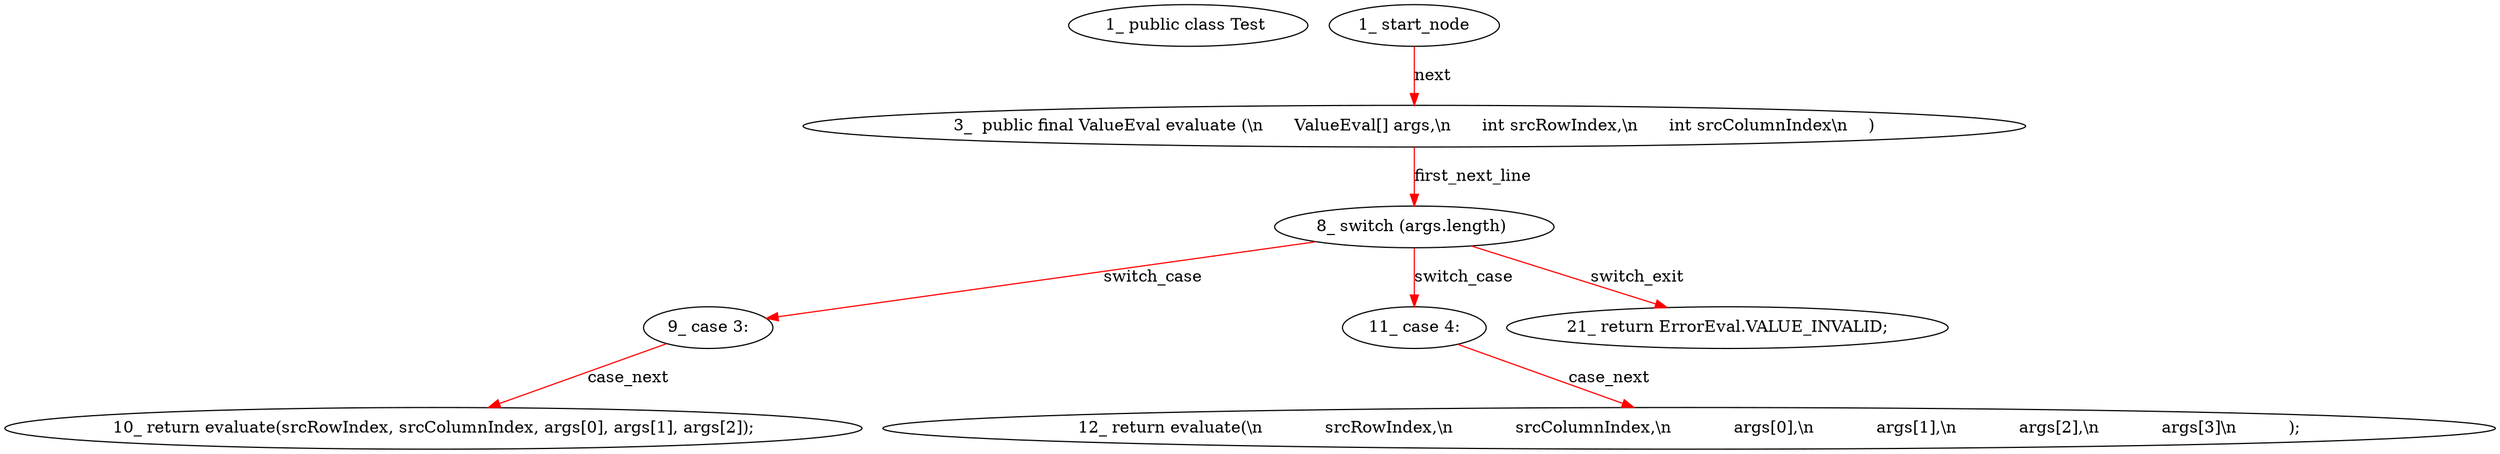 digraph  {
6 [label="1_\ public\ class\ Test\ ", type_label=class_declaration];
10 [label="3_\ \ public\ final\ ValueEval\ evaluate\ \(\\n\ \ \ \ \ \ ValueEval\[\]\ args,\\n\ \ \ \ \ \ int\ srcRowIndex,\\n\ \ \ \ \ \ int\ srcColumnIndex\\n\ \ \ \ \)", type_label=method_declaration];
27 [label="8_\ switch\ \(args\.length\)\ ", type_label=switch];
33 [label="9_\ case\ 3:", type_label=case];
36 [label="10_\ return\ evaluate\(srcRowIndex,\ srcColumnIndex,\ args\[0\],\ args\[1\],\ args\[2\]\);", type_label=return];
51 [label="11_\ case\ 4:", type_label=case];
54 [label="12_\ return\ evaluate\(\\n\ \ \ \ \ \ \ \ \ \ \ \ srcRowIndex,\\n\ \ \ \ \ \ \ \ \ \ \ \ srcColumnIndex,\\n\ \ \ \ \ \ \ \ \ \ \ \ args\[0\],\\n\ \ \ \ \ \ \ \ \ \ \ \ args\[1\],\\n\ \ \ \ \ \ \ \ \ \ \ \ args\[2\],\\n\ \ \ \ \ \ \ \ \ \ \ \ args\[3\]\\n\ \ \ \ \ \ \ \ \ \ \);", type_label=return];
72 [label="21_\ return\ ErrorEval\.VALUE_INVALID;", type_label=return];
1 [label="1_\ start_node", type_label=start];
10 -> 27  [color=red, controlflow_type=first_next_line, edge_type=CFG_edge, key=0, label=first_next_line];
27 -> 33  [color=red, controlflow_type=switch_case, edge_type=CFG_edge, key=0, label=switch_case];
27 -> 51  [color=red, controlflow_type=switch_case, edge_type=CFG_edge, key=0, label=switch_case];
27 -> 72  [color=red, controlflow_type=switch_exit, edge_type=CFG_edge, key=0, label=switch_exit];
33 -> 36  [color=red, controlflow_type=case_next, edge_type=CFG_edge, key=0, label=case_next];
51 -> 54  [color=red, controlflow_type=case_next, edge_type=CFG_edge, key=0, label=case_next];
1 -> 10  [color=red, controlflow_type=next, edge_type=CFG_edge, key=0, label=next];
}
